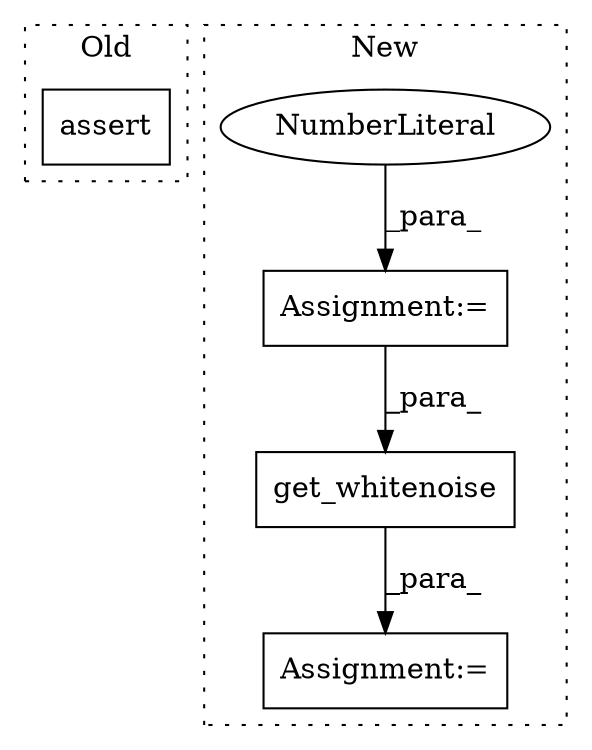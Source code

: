 digraph G {
subgraph cluster0 {
1 [label="assert" a="32" s="8937,8998" l="12,1" shape="box"];
label = "Old";
style="dotted";
}
subgraph cluster1 {
2 [label="get_whitenoise" a="32" s="5371,5397" l="15,1" shape="box"];
3 [label="Assignment:=" a="7" s="5364" l="2" shape="box"];
4 [label="Assignment:=" a="7" s="5327" l="1" shape="box"];
5 [label="NumberLiteral" a="34" s="5328" l="4" shape="ellipse"];
label = "New";
style="dotted";
}
2 -> 3 [label="_para_"];
4 -> 2 [label="_para_"];
5 -> 4 [label="_para_"];
}